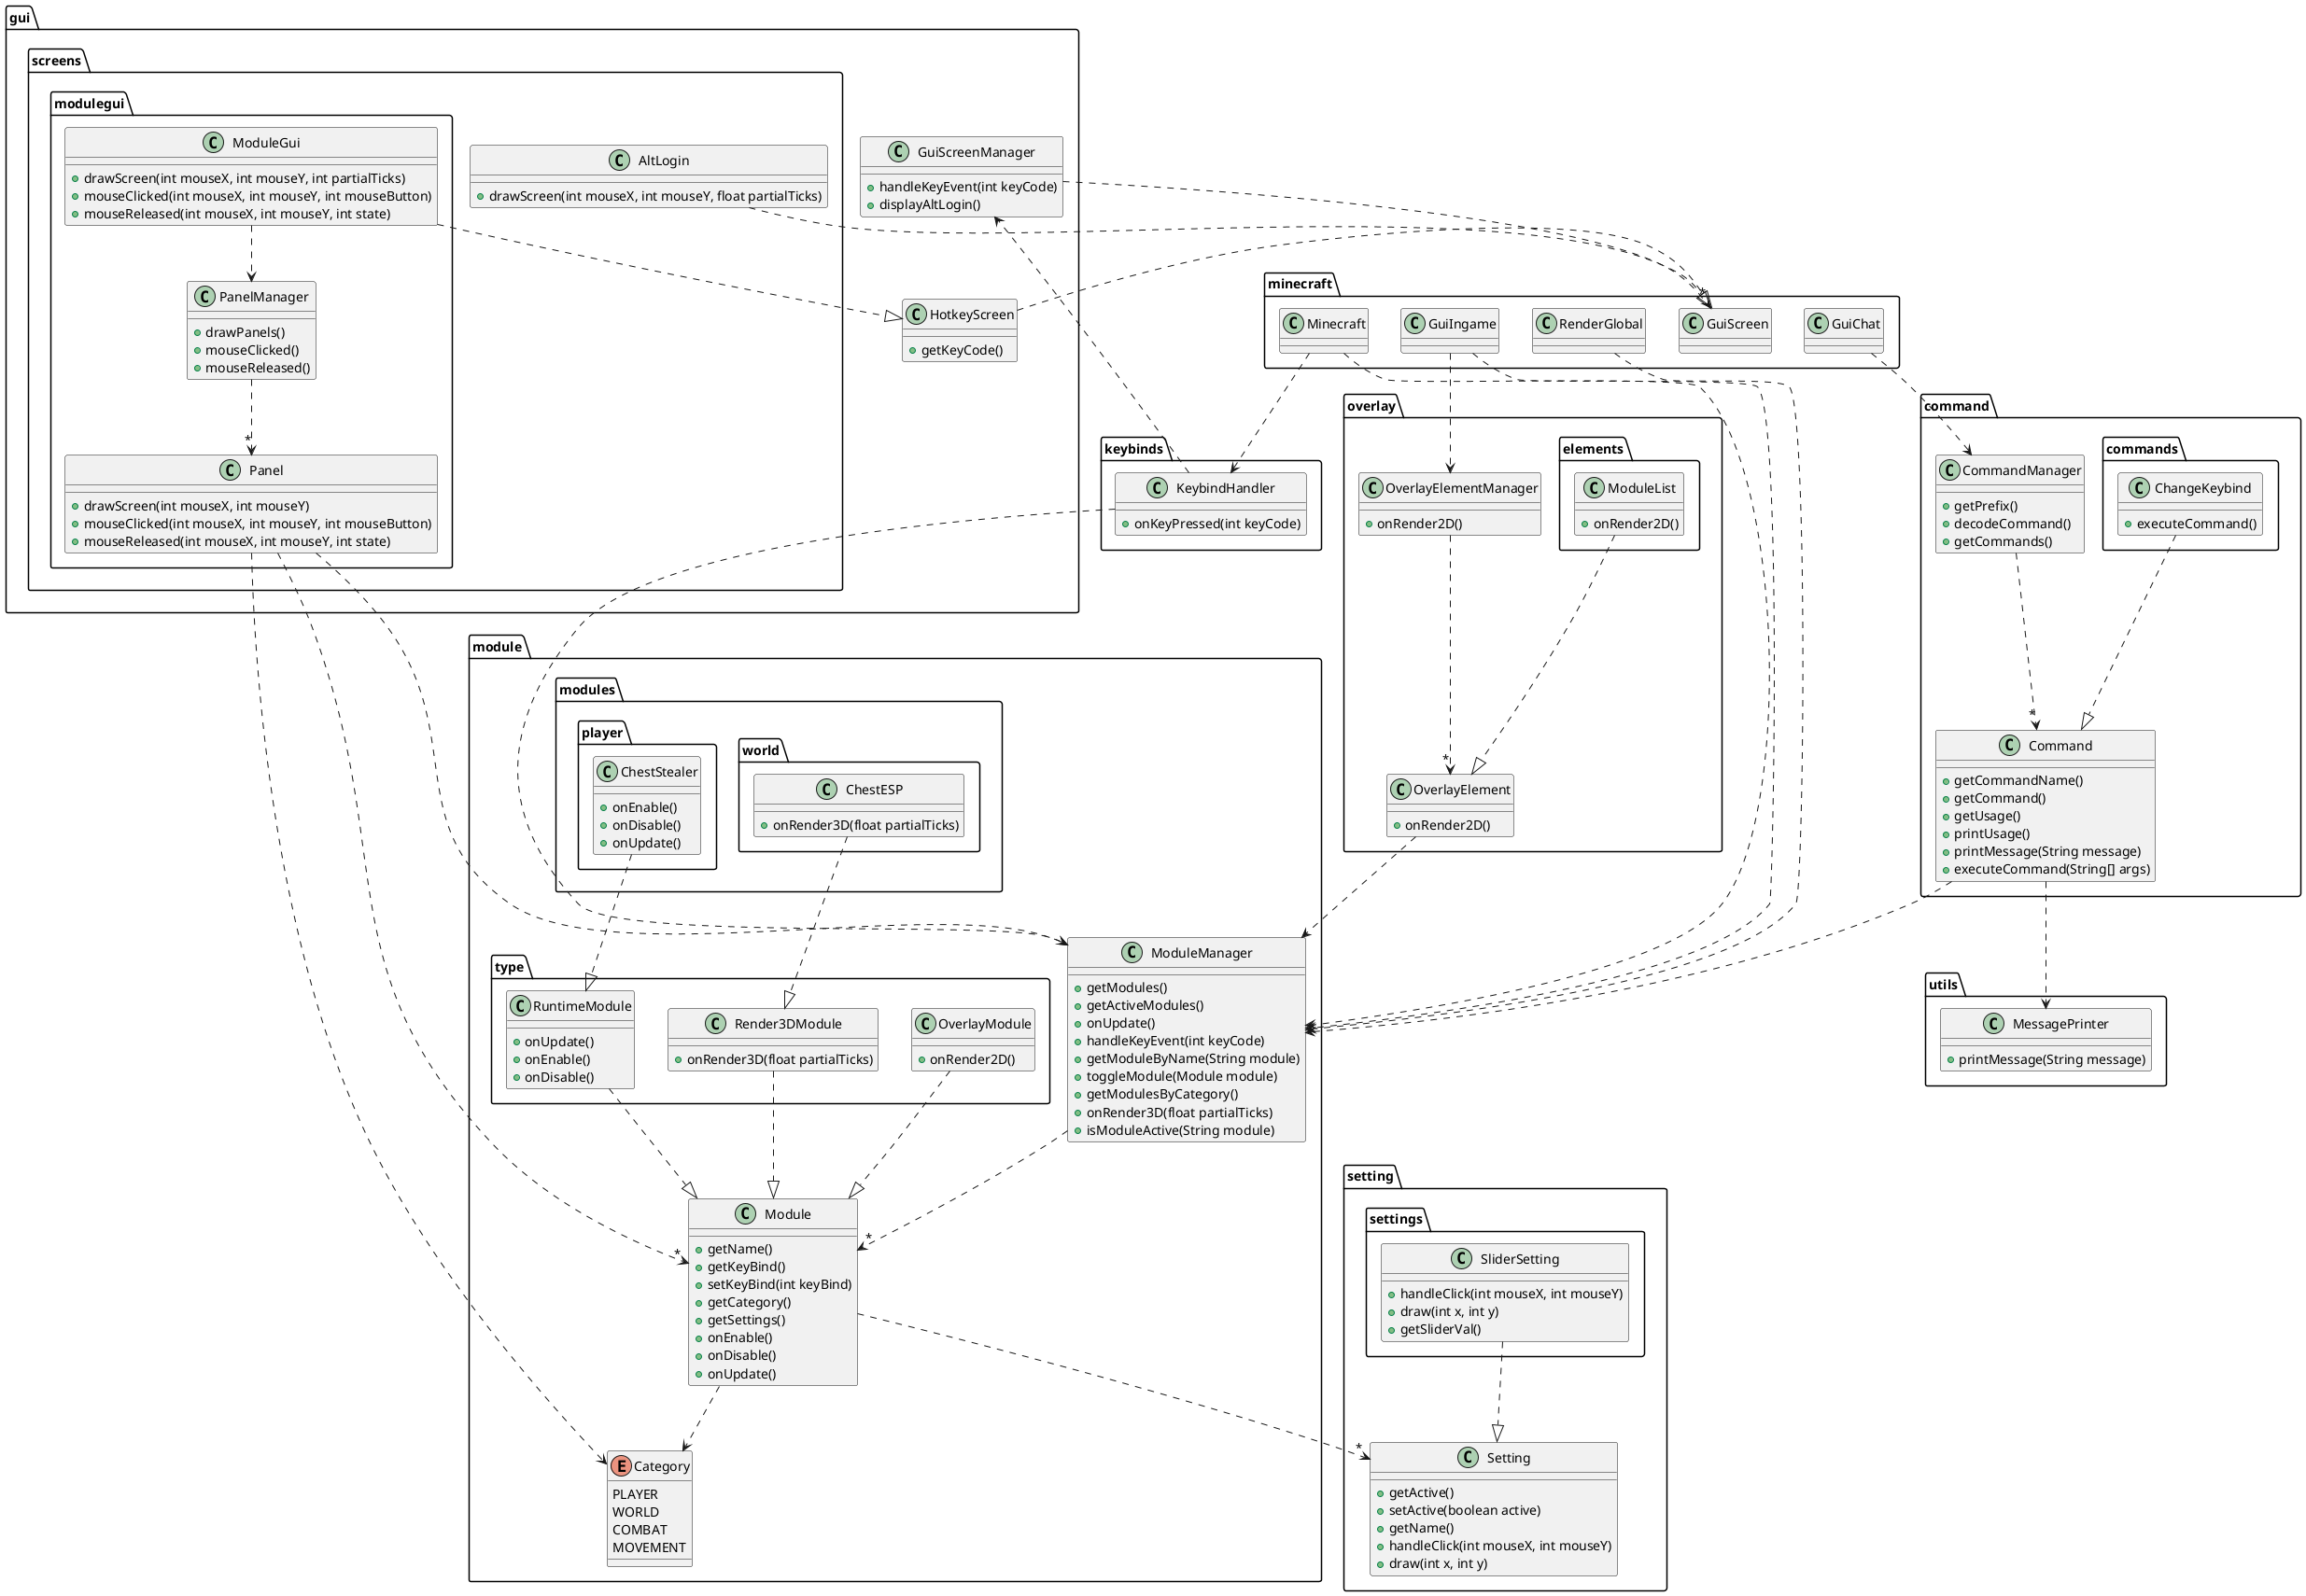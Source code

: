 @startuml

namespace minecraft {
class Minecraft
class GuiScreen
class GuiChat
class GuiIngame
class RenderGlobal
}

namespace command {
class Command {
    + getCommandName()
    + getCommand()
    + getUsage()
    + printUsage()
    + printMessage(String message)
    + executeCommand(String[] args)
}

namespace commands {
class ChangeKeybind {
    + executeCommand()
}
}

class CommandManager {
    + getPrefix()
    + decodeCommand()
    + getCommands()
}
}

namespace gui {
namespace screens {
namespace modulegui {
class Panel {
    + drawScreen(int mouseX, int mouseY)
    + mouseClicked(int mouseX, int mouseY, int mouseButton)
    + mouseReleased(int mouseX, int mouseY, int state)
}

class PanelManager {
    + drawPanels()
    + mouseClicked()
    + mouseReleased()
}
class ModuleGui {
    + drawScreen(int mouseX, int mouseY, int partialTicks)
    + mouseClicked(int mouseX, int mouseY, int mouseButton)
    + mouseReleased(int mouseX, int mouseY, int state)
}
}

class AltLogin {
    + drawScreen(int mouseX, int mouseY, float partialTicks)
}
}

class GuiScreenManager {
    + handleKeyEvent(int keyCode)
    + displayAltLogin()
}

class HotkeyScreen {
    + getKeyCode()
}
}

namespace overlay {
class OverlayElement {
    + onRender2D()
}

namespace elements {
class ModuleList {
    + onRender2D()
}
}

class OverlayElementManager {
    + onRender2D()
}
}

namespace keybinds {
class KeybindHandler {
    + onKeyPressed(int keyCode)
}
}

namespace module {
class Module {
    + getName()
    + getKeyBind()
    + setKeyBind(int keyBind)
    + getCategory()
    + getSettings()
    + onEnable()
    + onDisable()
    + onUpdate()
}

namespace type {
class Render3DModule {
    + onRender3D(float partialTicks)
}

class OverlayModule {
    + onRender2D()
}

class RuntimeModule {
    + onUpdate()
    + onEnable()
    + onDisable()
}
}

namespace modules {
namespace player {
class ChestStealer {
    + onEnable()
    + onDisable()
    + onUpdate()
}
}

namespace world {
class ChestESP {
    + onRender3D(float partialTicks)
}
}
}

class ModuleManager {
    + getModules()
    + getActiveModules()
    + onUpdate()
    + handleKeyEvent(int keyCode)
    + getModuleByName(String module)
    + toggleModule(Module module)
    + getModulesByCategory()
    + onRender3D(float partialTicks)
    + isModuleActive(String module)
}

enum Category {
    PLAYER
    WORLD
    COMBAT
    MOVEMENT
}
}

namespace setting {
class Setting {
    + getActive()
    + setActive(boolean active)
    + getName()
    + handleClick(int mouseX, int mouseY)
    + draw(int x, int y)
}

namespace settings {
class SliderSetting {
    + handleClick(int mouseX, int mouseY)
    + draw(int x, int y)
    + getSliderVal()
}
}
}

namespace utils {
class MessagePrinter {
    + printMessage(String message)
}
}

Minecraft ..> ModuleManager
Minecraft ..> KeybindHandler
RenderGlobal ..> ModuleManager
GuiChat ..> CommandManager
GuiIngame ..> OverlayElementManager
GuiIngame ..> ModuleManager
GuiScreenManager ..> "*" GuiScreen
ModuleGui ..|> HotkeyScreen
HotkeyScreen ..|> GuiScreen
AltLogin ..|> GuiScreen
ModuleManager ..> "*" Module
Module ..> Category
Module ..> "*" Setting
Render3DModule ..|> Module
RuntimeModule ..|> Module
OverlayModule ..|> Module
KeybindHandler ..> ModuleManager
KeybindHandler ..> GuiScreenManager
Panel ..> "*" Module
Panel ..> Category
ModuleGui ..> PanelManager
PanelManager ..> "*" Panel
Panel ..> ModuleManager
OverlayElement ..> ModuleManager
OverlayElementManager ..> "*" OverlayElement
CommandManager ..> "*" Command
Command ..> ModuleManager
Command ..> MessagePrinter
ChangeKeybind ..|> Command
ModuleList ..|> OverlayElement
ChestStealer ..|> RuntimeModule
ChestESP ..|> Render3DModule
SliderSetting ..|> Setting

@enduml
